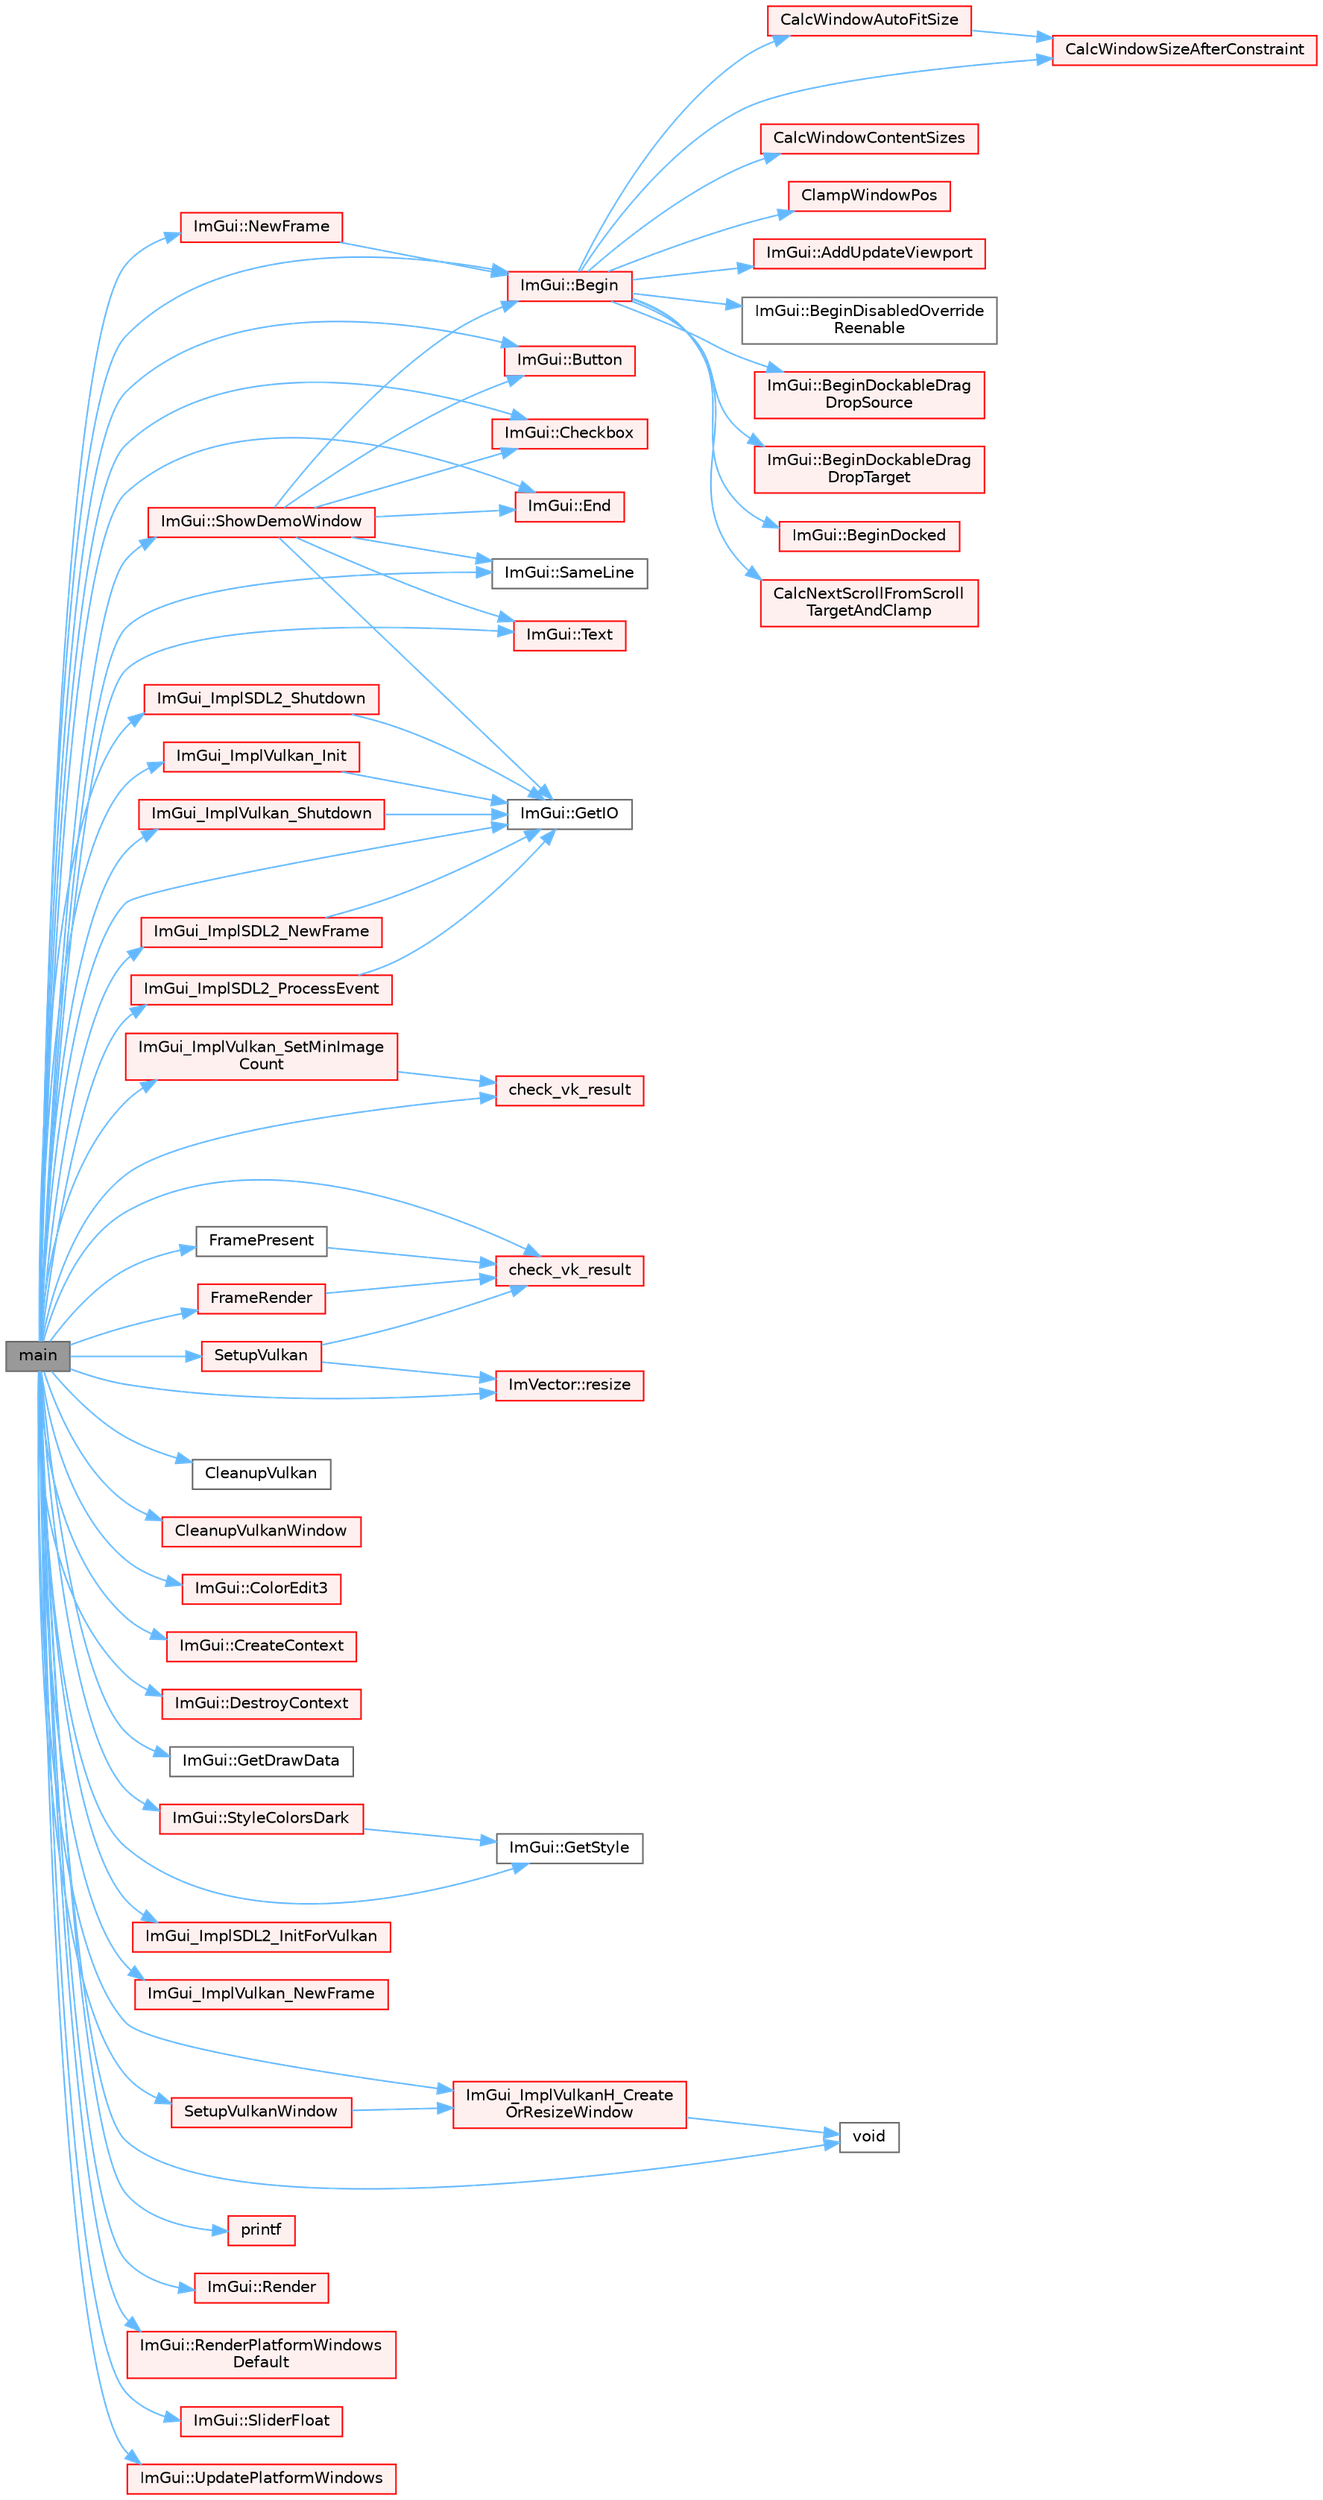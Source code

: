 digraph "main"
{
 // LATEX_PDF_SIZE
  bgcolor="transparent";
  edge [fontname=Helvetica,fontsize=10,labelfontname=Helvetica,labelfontsize=10];
  node [fontname=Helvetica,fontsize=10,shape=box,height=0.2,width=0.4];
  rankdir="LR";
  Node1 [id="Node000001",label="main",height=0.2,width=0.4,color="gray40", fillcolor="grey60", style="filled", fontcolor="black",tooltip=" "];
  Node1 -> Node2 [id="edge72_Node000001_Node000002",color="steelblue1",style="solid",tooltip=" "];
  Node2 [id="Node000002",label="ImGui::Begin",height=0.2,width=0.4,color="red", fillcolor="#FFF0F0", style="filled",URL="$namespace_im_gui.html#a581e58db0bc930bafa4a5d23093a2b99",tooltip=" "];
  Node2 -> Node3 [id="edge73_Node000002_Node000003",color="steelblue1",style="solid",tooltip=" "];
  Node3 [id="Node000003",label="ImGui::AddUpdateViewport",height=0.2,width=0.4,color="red", fillcolor="#FFF0F0", style="filled",URL="$namespace_im_gui.html#ada58e5d3e2efc3cef60f213d771408d8",tooltip=" "];
  Node2 -> Node19 [id="edge74_Node000002_Node000019",color="steelblue1",style="solid",tooltip=" "];
  Node19 [id="Node000019",label="ImGui::BeginDisabledOverride\lReenable",height=0.2,width=0.4,color="grey40", fillcolor="white", style="filled",URL="$namespace_im_gui.html#a26b36756e219b7129f894e1c2feb17a8",tooltip=" "];
  Node2 -> Node20 [id="edge75_Node000002_Node000020",color="steelblue1",style="solid",tooltip=" "];
  Node20 [id="Node000020",label="ImGui::BeginDockableDrag\lDropSource",height=0.2,width=0.4,color="red", fillcolor="#FFF0F0", style="filled",URL="$namespace_im_gui.html#a7a435b1565d4884e42a5ee5667f21a1f",tooltip=" "];
  Node2 -> Node370 [id="edge76_Node000002_Node000370",color="steelblue1",style="solid",tooltip=" "];
  Node370 [id="Node000370",label="ImGui::BeginDockableDrag\lDropTarget",height=0.2,width=0.4,color="red", fillcolor="#FFF0F0", style="filled",URL="$namespace_im_gui.html#a1725ff3becdb963b97c16d69d4c9f308",tooltip=" "];
  Node2 -> Node414 [id="edge77_Node000002_Node000414",color="steelblue1",style="solid",tooltip=" "];
  Node414 [id="Node000414",label="ImGui::BeginDocked",height=0.2,width=0.4,color="red", fillcolor="#FFF0F0", style="filled",URL="$namespace_im_gui.html#a627bb85e7c0ab597360f63719bfb1e55",tooltip=" "];
  Node2 -> Node262 [id="edge78_Node000002_Node000262",color="steelblue1",style="solid",tooltip=" "];
  Node262 [id="Node000262",label="CalcNextScrollFromScroll\lTargetAndClamp",height=0.2,width=0.4,color="red", fillcolor="#FFF0F0", style="filled",URL="$imgui_8cpp.html#a07abb80a54115cb5cf9da03351e29533",tooltip=" "];
  Node2 -> Node238 [id="edge79_Node000002_Node000238",color="steelblue1",style="solid",tooltip=" "];
  Node238 [id="Node000238",label="CalcWindowAutoFitSize",height=0.2,width=0.4,color="red", fillcolor="#FFF0F0", style="filled",URL="$imgui_8cpp.html#acbe6338daf87dc6ab636f02f1367eb41",tooltip=" "];
  Node238 -> Node241 [id="edge80_Node000238_Node000241",color="steelblue1",style="solid",tooltip=" "];
  Node241 [id="Node000241",label="CalcWindowSizeAfterConstraint",height=0.2,width=0.4,color="red", fillcolor="#FFF0F0", style="filled",URL="$imgui_8cpp.html#a0c4618a6985c33c4936f1d9f1c7b26b4",tooltip=" "];
  Node2 -> Node243 [id="edge81_Node000002_Node000243",color="steelblue1",style="solid",tooltip=" "];
  Node243 [id="Node000243",label="CalcWindowContentSizes",height=0.2,width=0.4,color="red", fillcolor="#FFF0F0", style="filled",URL="$imgui_8cpp.html#a6eddef51b4880a9f1dca88837f71fc6e",tooltip=" "];
  Node2 -> Node241 [id="edge82_Node000002_Node000241",color="steelblue1",style="solid",tooltip=" "];
  Node2 -> Node460 [id="edge83_Node000002_Node000460",color="steelblue1",style="solid",tooltip=" "];
  Node460 [id="Node000460",label="ClampWindowPos",height=0.2,width=0.4,color="red", fillcolor="#FFF0F0", style="filled",URL="$imgui_8cpp.html#a27b88f27774c413d5578ab6a3f989872",tooltip=" "];
  Node1 -> Node515 [id="edge84_Node000001_Node000515",color="steelblue1",style="solid",tooltip=" "];
  Node515 [id="Node000515",label="ImGui::Button",height=0.2,width=0.4,color="red", fillcolor="#FFF0F0", style="filled",URL="$namespace_im_gui.html#a38094c568ce398db5a3abb9d3ac92030",tooltip=" "];
  Node1 -> Node518 [id="edge85_Node000001_Node000518",color="steelblue1",style="solid",tooltip=" "];
  Node518 [id="Node000518",label="check_vk_result",height=0.2,width=0.4,color="red", fillcolor="#FFF0F0", style="filled",URL="$imgui__impl__vulkan_8cpp.html#a1ea6c63eab2860beea5e3c89c1afbbc1",tooltip=" "];
  Node1 -> Node522 [id="edge86_Node000001_Node000522",color="steelblue1",style="solid",tooltip=" "];
  Node522 [id="Node000522",label="check_vk_result",height=0.2,width=0.4,color="red", fillcolor="#FFF0F0", style="filled",URL="$imgui_2examples_2example__glfw__vulkan_2main_8cpp.html#a1ea6c63eab2860beea5e3c89c1afbbc1",tooltip=" "];
  Node1 -> Node556 [id="edge87_Node000001_Node000556",color="steelblue1",style="solid",tooltip=" "];
  Node556 [id="Node000556",label="ImGui::Checkbox",height=0.2,width=0.4,color="red", fillcolor="#FFF0F0", style="filled",URL="$namespace_im_gui.html#a57d73c1d0ef807fef734d91024092027",tooltip=" "];
  Node1 -> Node557 [id="edge88_Node000001_Node000557",color="steelblue1",style="solid",tooltip=" "];
  Node557 [id="Node000557",label="CleanupVulkan",height=0.2,width=0.4,color="grey40", fillcolor="white", style="filled",URL="$imgui_2examples_2example__glfw__vulkan_2main_8cpp.html#a3a9dce6c5ee14cd9a27a2c2b2e283c58",tooltip=" "];
  Node1 -> Node558 [id="edge89_Node000001_Node000558",color="steelblue1",style="solid",tooltip=" "];
  Node558 [id="Node000558",label="CleanupVulkanWindow",height=0.2,width=0.4,color="red", fillcolor="#FFF0F0", style="filled",URL="$imgui_2examples_2example__glfw__vulkan_2main_8cpp.html#a6a857c74986732933a83c25216f8acb3",tooltip=" "];
  Node1 -> Node562 [id="edge90_Node000001_Node000562",color="steelblue1",style="solid",tooltip=" "];
  Node562 [id="Node000562",label="ImGui::ColorEdit3",height=0.2,width=0.4,color="red", fillcolor="#FFF0F0", style="filled",URL="$namespace_im_gui.html#a5afe76ba1c91f07363e40396e7df656e",tooltip=" "];
  Node1 -> Node661 [id="edge91_Node000001_Node000661",color="steelblue1",style="solid",tooltip=" "];
  Node661 [id="Node000661",label="ImGui::CreateContext",height=0.2,width=0.4,color="red", fillcolor="#FFF0F0", style="filled",URL="$namespace_im_gui.html#a4ff6c9ad05a0eba37ce1b5ff1607810a",tooltip=" "];
  Node1 -> Node718 [id="edge92_Node000001_Node000718",color="steelblue1",style="solid",tooltip=" "];
  Node718 [id="Node000718",label="ImGui::DestroyContext",height=0.2,width=0.4,color="red", fillcolor="#FFF0F0", style="filled",URL="$namespace_im_gui.html#ab9132deece575023170cd8e681d0581d",tooltip=" "];
  Node1 -> Node84 [id="edge93_Node000001_Node000084",color="steelblue1",style="solid",tooltip=" "];
  Node84 [id="Node000084",label="ImGui::End",height=0.2,width=0.4,color="red", fillcolor="#FFF0F0", style="filled",URL="$namespace_im_gui.html#a5479d93794a004c67ceb6d13f37c8254",tooltip=" "];
  Node1 -> Node731 [id="edge94_Node000001_Node000731",color="steelblue1",style="solid",tooltip=" "];
  Node731 [id="Node000731",label="FramePresent",height=0.2,width=0.4,color="grey40", fillcolor="white", style="filled",URL="$imgui_2examples_2example__glfw__vulkan_2main_8cpp.html#af985647537c2a378b57ad961c689253c",tooltip=" "];
  Node731 -> Node522 [id="edge95_Node000731_Node000522",color="steelblue1",style="solid",tooltip=" "];
  Node1 -> Node732 [id="edge96_Node000001_Node000732",color="steelblue1",style="solid",tooltip=" "];
  Node732 [id="Node000732",label="FrameRender",height=0.2,width=0.4,color="red", fillcolor="#FFF0F0", style="filled",URL="$imgui_2examples_2example__glfw__vulkan_2main_8cpp.html#a565b7bd1b35474040834a26cf1cba856",tooltip=" "];
  Node732 -> Node522 [id="edge97_Node000732_Node000522",color="steelblue1",style="solid",tooltip=" "];
  Node1 -> Node741 [id="edge98_Node000001_Node000741",color="steelblue1",style="solid",tooltip=" "];
  Node741 [id="Node000741",label="ImGui::GetDrawData",height=0.2,width=0.4,color="grey40", fillcolor="white", style="filled",URL="$namespace_im_gui.html#ab73131dc44b1267dac04f0c2bb0af983",tooltip=" "];
  Node1 -> Node721 [id="edge99_Node000001_Node000721",color="steelblue1",style="solid",tooltip=" "];
  Node721 [id="Node000721",label="ImGui::GetIO",height=0.2,width=0.4,color="grey40", fillcolor="white", style="filled",URL="$namespace_im_gui.html#a3179e560812f878f3961ce803a5d9302",tooltip=" "];
  Node1 -> Node742 [id="edge100_Node000001_Node000742",color="steelblue1",style="solid",tooltip=" "];
  Node742 [id="Node000742",label="ImGui::GetStyle",height=0.2,width=0.4,color="grey40", fillcolor="white", style="filled",URL="$namespace_im_gui.html#abafef4bb3e3654efd96a47b2e22870a7",tooltip=" "];
  Node1 -> Node743 [id="edge101_Node000001_Node000743",color="steelblue1",style="solid",tooltip=" "];
  Node743 [id="Node000743",label="ImGui_ImplSDL2_InitForVulkan",height=0.2,width=0.4,color="red", fillcolor="#FFF0F0", style="filled",URL="$imgui__impl__sdl2_8cpp.html#a37fa767ee8df754bd923b1d1e4de55a7",tooltip=" "];
  Node1 -> Node764 [id="edge102_Node000001_Node000764",color="steelblue1",style="solid",tooltip=" "];
  Node764 [id="Node000764",label="ImGui_ImplSDL2_NewFrame",height=0.2,width=0.4,color="red", fillcolor="#FFF0F0", style="filled",URL="$imgui__impl__sdl2_8cpp.html#ade7f27ebdb4261e5e9184379677e0bac",tooltip=" "];
  Node764 -> Node721 [id="edge103_Node000764_Node000721",color="steelblue1",style="solid",tooltip=" "];
  Node1 -> Node784 [id="edge104_Node000001_Node000784",color="steelblue1",style="solid",tooltip=" "];
  Node784 [id="Node000784",label="ImGui_ImplSDL2_ProcessEvent",height=0.2,width=0.4,color="red", fillcolor="#FFF0F0", style="filled",URL="$imgui__impl__sdl2_8cpp.html#af02f4ad765d4f65b334eb14a4065f8eb",tooltip=" "];
  Node784 -> Node721 [id="edge105_Node000784_Node000721",color="steelblue1",style="solid",tooltip=" "];
  Node1 -> Node795 [id="edge106_Node000001_Node000795",color="steelblue1",style="solid",tooltip=" "];
  Node795 [id="Node000795",label="ImGui_ImplSDL2_Shutdown",height=0.2,width=0.4,color="red", fillcolor="#FFF0F0", style="filled",URL="$imgui__impl__sdl2_8cpp.html#af32b62f3df7cef2d1b3a88b8fb96d811",tooltip=" "];
  Node795 -> Node721 [id="edge107_Node000795_Node000721",color="steelblue1",style="solid",tooltip=" "];
  Node1 -> Node797 [id="edge108_Node000001_Node000797",color="steelblue1",style="solid",tooltip=" "];
  Node797 [id="Node000797",label="ImGui_ImplVulkan_Init",height=0.2,width=0.4,color="red", fillcolor="#FFF0F0", style="filled",URL="$imgui__impl__vulkan_8cpp.html#aaa4bf09f14943bc282c433b9bcb4d81f",tooltip=" "];
  Node797 -> Node721 [id="edge109_Node000797_Node000721",color="steelblue1",style="solid",tooltip=" "];
  Node1 -> Node816 [id="edge110_Node000001_Node000816",color="steelblue1",style="solid",tooltip=" "];
  Node816 [id="Node000816",label="ImGui_ImplVulkan_NewFrame",height=0.2,width=0.4,color="red", fillcolor="#FFF0F0", style="filled",URL="$imgui__impl__vulkan_8cpp.html#a4c03e9375aa038eb0745c802af07fb21",tooltip=" "];
  Node1 -> Node890 [id="edge111_Node000001_Node000890",color="steelblue1",style="solid",tooltip=" "];
  Node890 [id="Node000890",label="ImGui_ImplVulkan_SetMinImage\lCount",height=0.2,width=0.4,color="red", fillcolor="#FFF0F0", style="filled",URL="$imgui__impl__vulkan_8cpp.html#ae028fe3e0796e9960d9aa5119df87f4f",tooltip=" "];
  Node890 -> Node518 [id="edge112_Node000890_Node000518",color="steelblue1",style="solid",tooltip=" "];
  Node1 -> Node892 [id="edge113_Node000001_Node000892",color="steelblue1",style="solid",tooltip=" "];
  Node892 [id="Node000892",label="ImGui_ImplVulkan_Shutdown",height=0.2,width=0.4,color="red", fillcolor="#FFF0F0", style="filled",URL="$imgui__impl__vulkan_8cpp.html#a5d24b6d00ffdc460712b1966199c28a2",tooltip=" "];
  Node892 -> Node721 [id="edge114_Node000892_Node000721",color="steelblue1",style="solid",tooltip=" "];
  Node1 -> Node804 [id="edge115_Node000001_Node000804",color="steelblue1",style="solid",tooltip=" "];
  Node804 [id="Node000804",label="ImGui_ImplVulkanH_Create\lOrResizeWindow",height=0.2,width=0.4,color="red", fillcolor="#FFF0F0", style="filled",URL="$imgui__impl__vulkan_8cpp.html#a8649c8725c938c7c47ec98d2c006638f",tooltip=" "];
  Node804 -> Node362 [id="edge116_Node000804_Node000362",color="steelblue1",style="solid",tooltip=" "];
  Node362 [id="Node000362",label="void",height=0.2,width=0.4,color="grey40", fillcolor="white", style="filled",URL="$mimalloc_8h.html#a9d6d8aef94ac19034a5f163606f84830",tooltip=" "];
  Node1 -> Node895 [id="edge117_Node000001_Node000895",color="steelblue1",style="solid",tooltip=" "];
  Node895 [id="Node000895",label="ImGui::NewFrame",height=0.2,width=0.4,color="red", fillcolor="#FFF0F0", style="filled",URL="$namespace_im_gui.html#ab3f1fc018f903b7ad79fd10663375774",tooltip=" "];
  Node895 -> Node2 [id="edge118_Node000895_Node000002",color="steelblue1",style="solid",tooltip=" "];
  Node1 -> Node1024 [id="edge119_Node000001_Node001024",color="steelblue1",style="solid",tooltip=" "];
  Node1024 [id="Node001024",label="printf",height=0.2,width=0.4,color="red", fillcolor="#FFF0F0", style="filled",URL="$printf_8h.html#aee3ed3a831f25f07e7be3919fff2203a",tooltip=" "];
  Node1 -> Node1025 [id="edge120_Node000001_Node001025",color="steelblue1",style="solid",tooltip=" "];
  Node1025 [id="Node001025",label="ImGui::Render",height=0.2,width=0.4,color="red", fillcolor="#FFF0F0", style="filled",URL="$namespace_im_gui.html#ab51a164f547317c16c441f1599e3946d",tooltip=" "];
  Node1 -> Node1071 [id="edge121_Node000001_Node001071",color="steelblue1",style="solid",tooltip=" "];
  Node1071 [id="Node001071",label="ImGui::RenderPlatformWindows\lDefault",height=0.2,width=0.4,color="red", fillcolor="#FFF0F0", style="filled",URL="$namespace_im_gui.html#a6b071e16d5fd79c23459135ff562bef5",tooltip=" "];
  Node1 -> Node105 [id="edge122_Node000001_Node000105",color="steelblue1",style="solid",tooltip=" "];
  Node105 [id="Node000105",label="ImVector::resize",height=0.2,width=0.4,color="red", fillcolor="#FFF0F0", style="filled",URL="$struct_im_vector.html#ac371dd62e56ae486b1a5038cf07eee56",tooltip=" "];
  Node1 -> Node172 [id="edge123_Node000001_Node000172",color="steelblue1",style="solid",tooltip=" "];
  Node172 [id="Node000172",label="ImGui::SameLine",height=0.2,width=0.4,color="grey40", fillcolor="white", style="filled",URL="$namespace_im_gui.html#addd433eb3aae59119e341e80db474f66",tooltip=" "];
  Node1 -> Node1072 [id="edge124_Node000001_Node001072",color="steelblue1",style="solid",tooltip=" "];
  Node1072 [id="Node001072",label="SetupVulkan",height=0.2,width=0.4,color="red", fillcolor="#FFF0F0", style="filled",URL="$imgui_2examples_2example__glfw__vulkan_2main_8cpp.html#a2c55f4f60c2f29b7a16c0de9cfb83da6",tooltip=" "];
  Node1072 -> Node522 [id="edge125_Node001072_Node000522",color="steelblue1",style="solid",tooltip=" "];
  Node1072 -> Node105 [id="edge126_Node001072_Node000105",color="steelblue1",style="solid",tooltip=" "];
  Node1 -> Node1076 [id="edge127_Node000001_Node001076",color="steelblue1",style="solid",tooltip=" "];
  Node1076 [id="Node001076",label="SetupVulkanWindow",height=0.2,width=0.4,color="red", fillcolor="#FFF0F0", style="filled",URL="$imgui_2examples_2example__glfw__vulkan_2main_8cpp.html#a4d5220e9b79fa1519a524beb13ebcf8a",tooltip=" "];
  Node1076 -> Node804 [id="edge128_Node001076_Node000804",color="steelblue1",style="solid",tooltip=" "];
  Node1 -> Node1077 [id="edge129_Node000001_Node001077",color="steelblue1",style="solid",tooltip=" "];
  Node1077 [id="Node001077",label="ImGui::ShowDemoWindow",height=0.2,width=0.4,color="red", fillcolor="#FFF0F0", style="filled",URL="$namespace_im_gui.html#af95643a0ce4893b9e57c12991922fb18",tooltip=" "];
  Node1077 -> Node2 [id="edge130_Node001077_Node000002",color="steelblue1",style="solid",tooltip=" "];
  Node1077 -> Node515 [id="edge131_Node001077_Node000515",color="steelblue1",style="solid",tooltip=" "];
  Node1077 -> Node556 [id="edge132_Node001077_Node000556",color="steelblue1",style="solid",tooltip=" "];
  Node1077 -> Node84 [id="edge133_Node001077_Node000084",color="steelblue1",style="solid",tooltip=" "];
  Node1077 -> Node721 [id="edge134_Node001077_Node000721",color="steelblue1",style="solid",tooltip=" "];
  Node1077 -> Node172 [id="edge135_Node001077_Node000172",color="steelblue1",style="solid",tooltip=" "];
  Node1077 -> Node570 [id="edge136_Node001077_Node000570",color="steelblue1",style="solid",tooltip=" "];
  Node570 [id="Node000570",label="ImGui::Text",height=0.2,width=0.4,color="red", fillcolor="#FFF0F0", style="filled",URL="$namespace_im_gui.html#a9e7b83611fe441d54fad2effb4bf4965",tooltip=" "];
  Node1 -> Node1126 [id="edge137_Node000001_Node001126",color="steelblue1",style="solid",tooltip=" "];
  Node1126 [id="Node001126",label="ImGui::SliderFloat",height=0.2,width=0.4,color="red", fillcolor="#FFF0F0", style="filled",URL="$namespace_im_gui.html#a864f761801792a0cc5ce3408f3392cfc",tooltip=" "];
  Node1 -> Node1512 [id="edge138_Node000001_Node001512",color="steelblue1",style="solid",tooltip=" "];
  Node1512 [id="Node001512",label="ImGui::StyleColorsDark",height=0.2,width=0.4,color="red", fillcolor="#FFF0F0", style="filled",URL="$namespace_im_gui.html#a26c67fc14081b359566d5e135cd8c767",tooltip=" "];
  Node1512 -> Node742 [id="edge139_Node001512_Node000742",color="steelblue1",style="solid",tooltip=" "];
  Node1 -> Node570 [id="edge140_Node000001_Node000570",color="steelblue1",style="solid",tooltip=" "];
  Node1 -> Node1515 [id="edge141_Node000001_Node001515",color="steelblue1",style="solid",tooltip=" "];
  Node1515 [id="Node001515",label="ImGui::UpdatePlatformWindows",height=0.2,width=0.4,color="red", fillcolor="#FFF0F0", style="filled",URL="$namespace_im_gui.html#aec5bbce3200aa681dac6a1915ef07f60",tooltip=" "];
  Node1 -> Node362 [id="edge142_Node000001_Node000362",color="steelblue1",style="solid",tooltip=" "];
}
